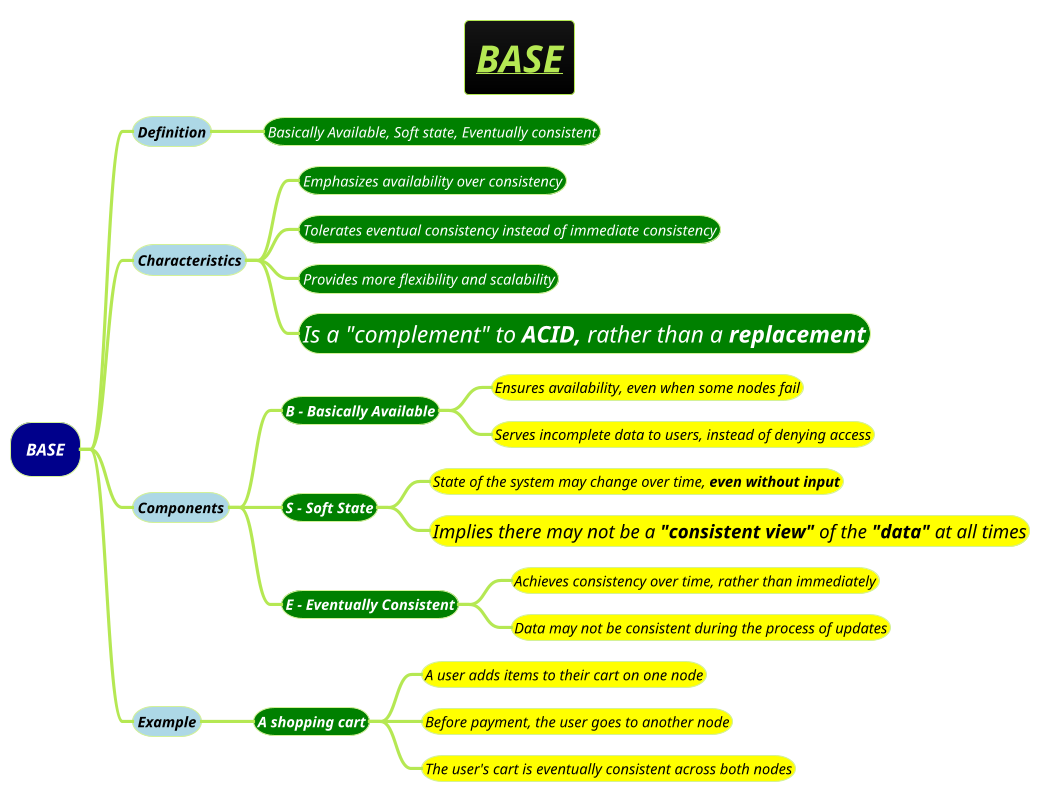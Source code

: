 @startmindmap
title =<b><i><u>BASE
!theme hacker

*[#darkblue] <i><color #white>BASE
**[#lightblue] <i><size:14><color #black>Definition
***[#green] <i><size:14><color #white>Basically Available, Soft state, Eventually consistent
**[#lightblue] <i><size:14><color #black>Characteristics
***[#green] <i><size:14><color #white>Emphasizes availability over consistency
***[#green] <i><size:14><color #white>Tolerates eventual consistency instead of immediate consistency
***[#green] <i><size:14><color #white>Provides more flexibility and scalability
***[#green] <i><size:22><color #white>Is a "complement" to **ACID,** rather than a <b>replacement
**[#lightblue] <i><size:14><color #black>Components
***[#green] <i><size:14><color #white><b>B - Basically Available
****[#yellow] <i><size:14><color #black>Ensures availability, even when some nodes fail
****[#yellow] <i><size:14><color #black>Serves incomplete data to users, instead of denying access
***[#green] <i><size:14><color #white><b>S - Soft State
****[#yellow] <i><size:14><color #black>State of the system may change over time, <b>even without input
****[#yellow] <i><size:18><color #black>Implies there may not be a **"consistent view"** of the **"data"** at all times
***[#green] <i><size:14><color #white><b>E - Eventually Consistent
****[#yellow] <i><size:14><color #black>Achieves consistency over time, rather than immediately
****[#yellow] <i><size:14><color #black>Data may not be consistent during the process of updates
**[#lightblue] <i><size:14><color #black>Example
***[#green] <i><size:14><color #white><b>A shopping cart
****[#yellow] <i><size:14><color #black>A user adds items to their cart on one node
****[#yellow] <i><size:14><color #black>Before payment, the user goes to another node
****[#yellow] <i><size:14><color #black>The user's cart is eventually consistent across both nodes
@endmindmap
